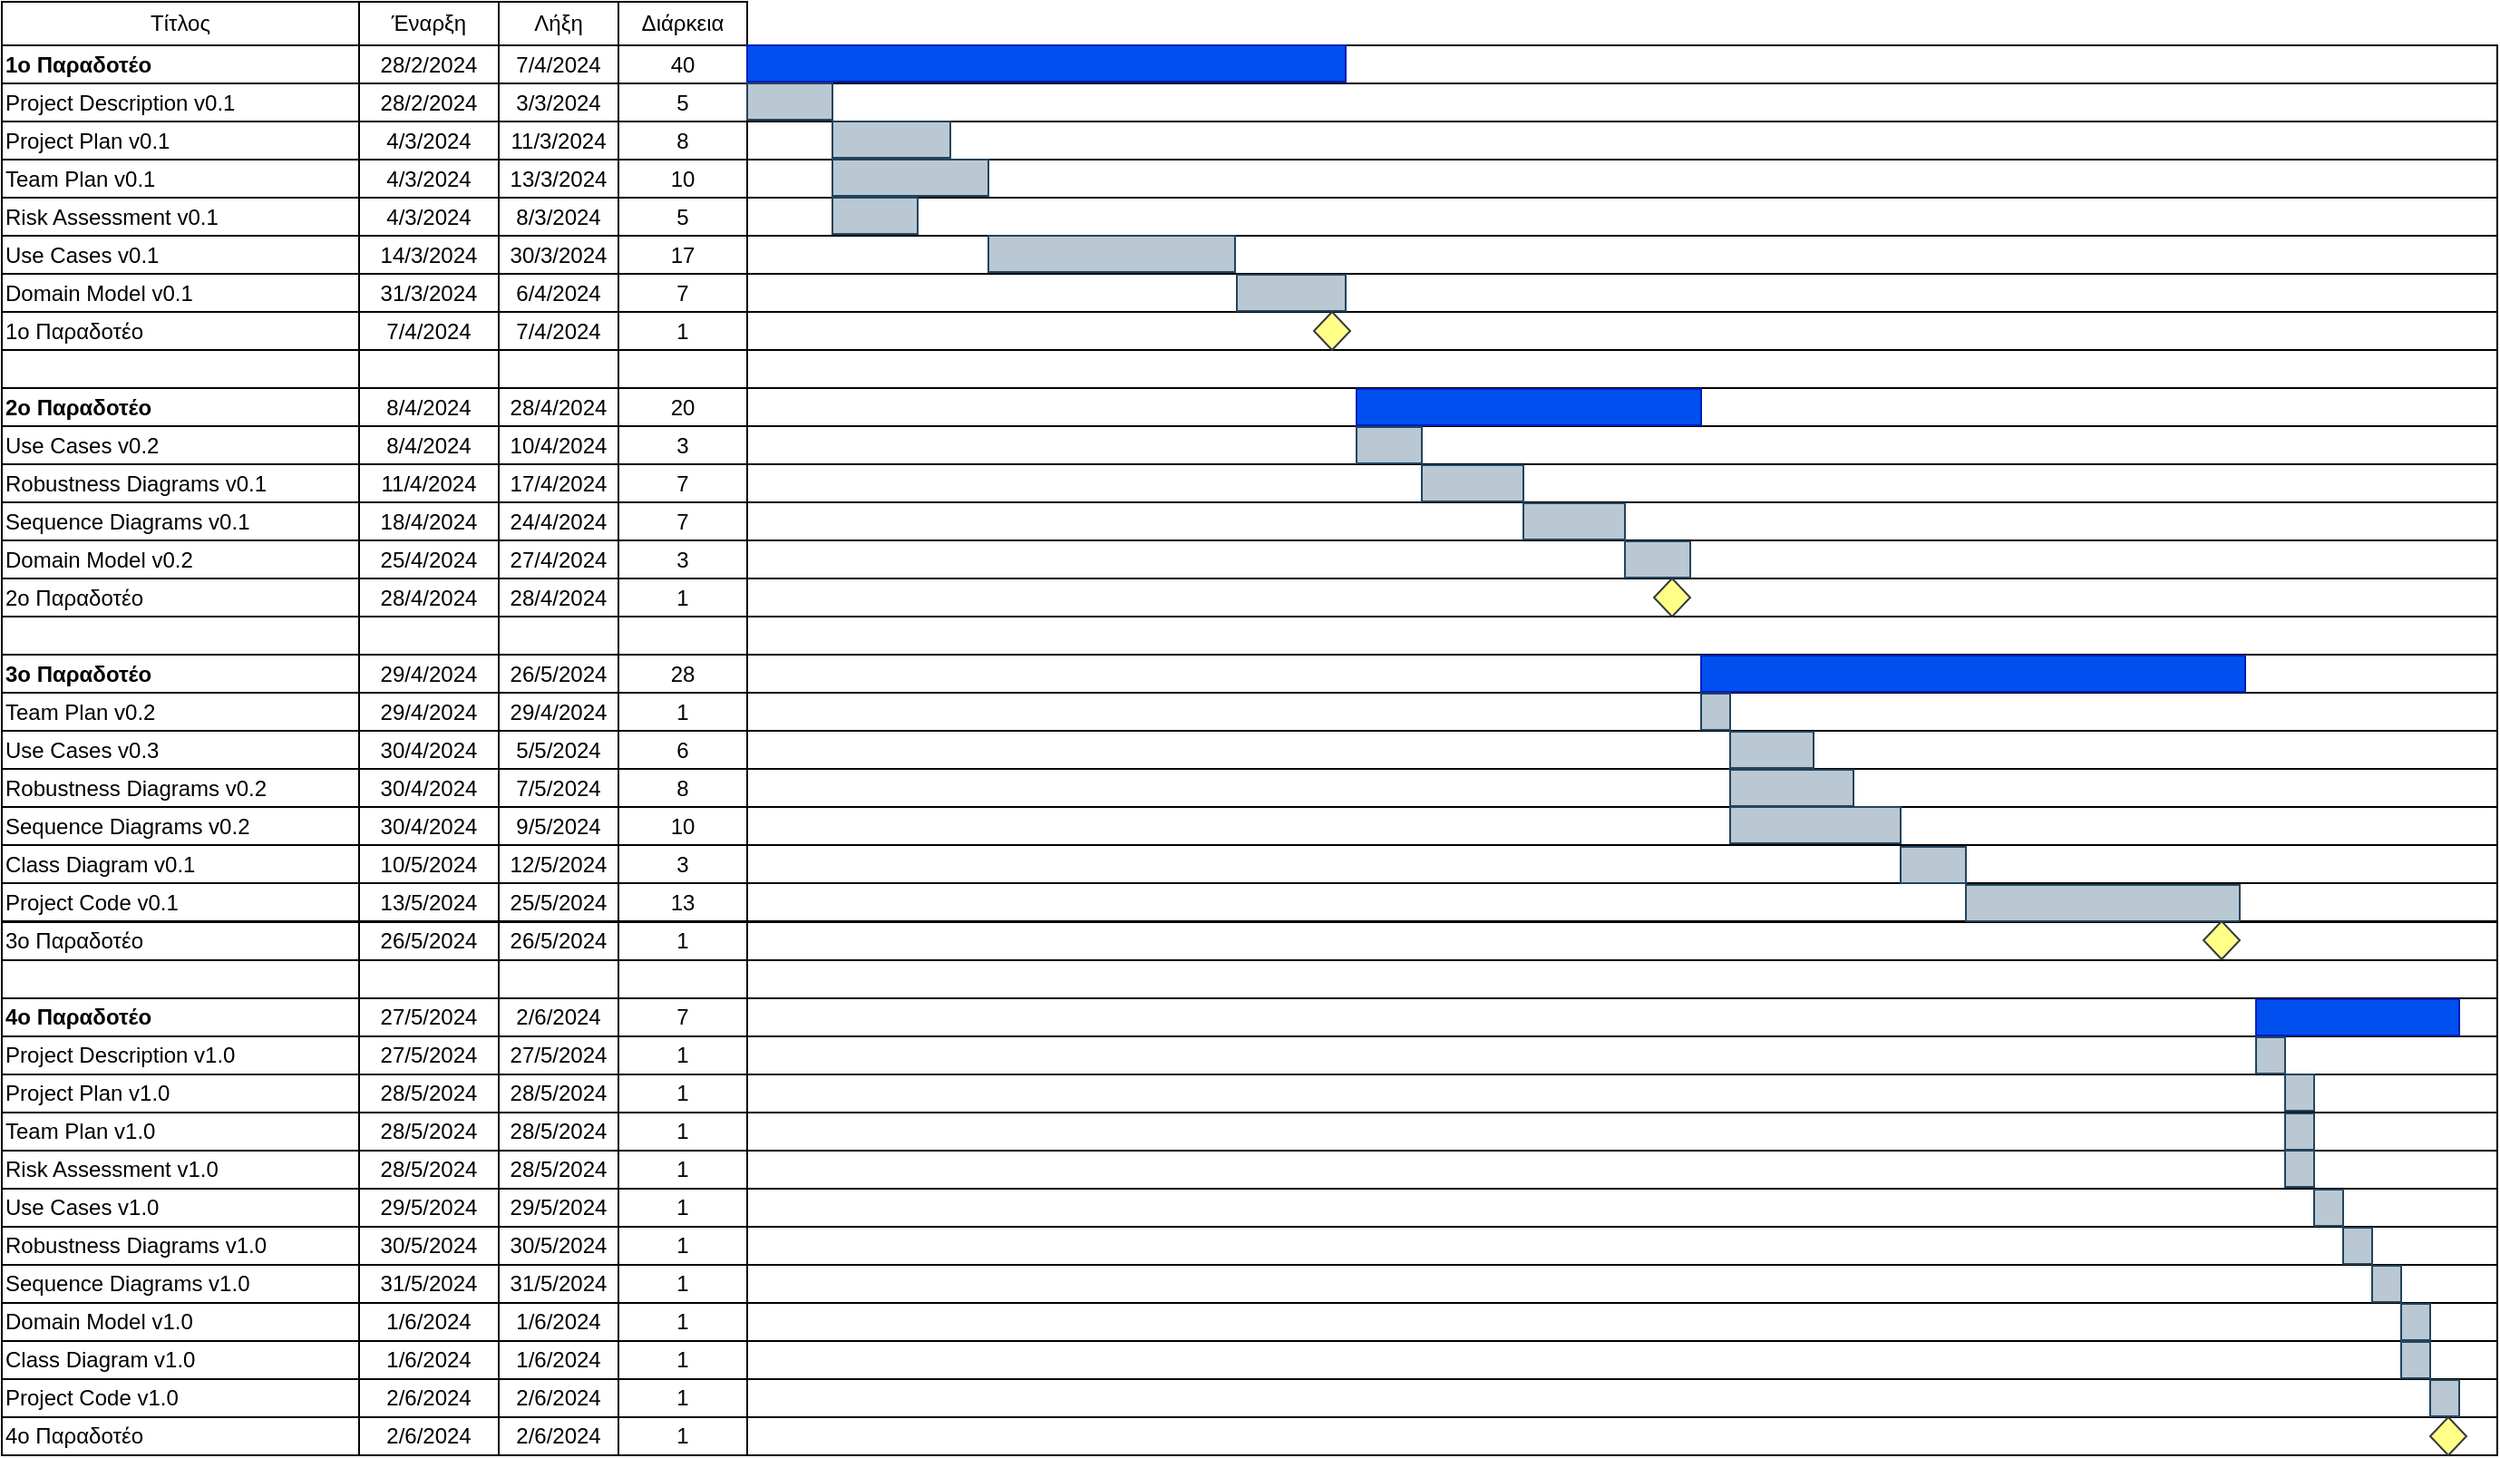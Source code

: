 <mxfile version="24.3.1" type="device">
  <diagram name="Page-1" id="uMqA1R6x-6Gs1QEI-oIA">
    <mxGraphModel dx="1900" dy="1256" grid="0" gridSize="10" guides="1" tooltips="1" connect="1" arrows="1" fold="1" page="0" pageScale="1" pageWidth="827" pageHeight="1169" math="0" shadow="0">
      <root>
        <mxCell id="0" />
        <mxCell id="1" parent="0" />
        <mxCell id="loP29c-_p804XFMIwBK0-1" value="Τίτλος" style="rounded=0;whiteSpace=wrap;html=1;" vertex="1" parent="1">
          <mxGeometry x="-299" y="-35" width="197" height="24" as="geometry" />
        </mxCell>
        <mxCell id="loP29c-_p804XFMIwBK0-2" value="Έναρξη" style="rounded=0;whiteSpace=wrap;html=1;" vertex="1" parent="1">
          <mxGeometry x="-102" y="-35" width="77" height="24" as="geometry" />
        </mxCell>
        <mxCell id="loP29c-_p804XFMIwBK0-3" value="Λήξη" style="rounded=0;whiteSpace=wrap;html=1;" vertex="1" parent="1">
          <mxGeometry x="-25" y="-35" width="66" height="24" as="geometry" />
        </mxCell>
        <mxCell id="loP29c-_p804XFMIwBK0-4" value="Διάρκεια" style="rounded=0;whiteSpace=wrap;html=1;" vertex="1" parent="1">
          <mxGeometry x="41" y="-35" width="71" height="24" as="geometry" />
        </mxCell>
        <mxCell id="loP29c-_p804XFMIwBK0-5" value="&lt;div align=&quot;left&quot;&gt;Project Description v0.1&lt;/div&gt;" style="rounded=0;whiteSpace=wrap;html=1;align=left;" vertex="1" parent="1">
          <mxGeometry x="-299" y="10" width="197" height="21" as="geometry" />
        </mxCell>
        <mxCell id="loP29c-_p804XFMIwBK0-6" value="28/2/2024" style="rounded=0;whiteSpace=wrap;html=1;" vertex="1" parent="1">
          <mxGeometry x="-102" y="10" width="77" height="21" as="geometry" />
        </mxCell>
        <mxCell id="loP29c-_p804XFMIwBK0-7" value="3/3/2024" style="rounded=0;whiteSpace=wrap;html=1;" vertex="1" parent="1">
          <mxGeometry x="-25" y="10" width="66" height="21" as="geometry" />
        </mxCell>
        <mxCell id="loP29c-_p804XFMIwBK0-8" value="5" style="rounded=0;whiteSpace=wrap;html=1;" vertex="1" parent="1">
          <mxGeometry x="41" y="10" width="71" height="21" as="geometry" />
        </mxCell>
        <mxCell id="loP29c-_p804XFMIwBK0-9" value="&lt;div align=&quot;left&quot;&gt;Project Plan v0.1&lt;/div&gt;" style="rounded=0;whiteSpace=wrap;html=1;align=left;" vertex="1" parent="1">
          <mxGeometry x="-299" y="31" width="197" height="21" as="geometry" />
        </mxCell>
        <mxCell id="loP29c-_p804XFMIwBK0-10" value="4/3/2024" style="rounded=0;whiteSpace=wrap;html=1;" vertex="1" parent="1">
          <mxGeometry x="-102" y="31" width="77" height="21" as="geometry" />
        </mxCell>
        <mxCell id="loP29c-_p804XFMIwBK0-11" value="11/3/2024" style="rounded=0;whiteSpace=wrap;html=1;" vertex="1" parent="1">
          <mxGeometry x="-25" y="31" width="66" height="21" as="geometry" />
        </mxCell>
        <mxCell id="loP29c-_p804XFMIwBK0-12" value="8" style="rounded=0;whiteSpace=wrap;html=1;" vertex="1" parent="1">
          <mxGeometry x="41" y="31" width="71" height="21" as="geometry" />
        </mxCell>
        <mxCell id="loP29c-_p804XFMIwBK0-13" value="&lt;div align=&quot;left&quot;&gt;Team Plan v0.1&lt;/div&gt;" style="rounded=0;whiteSpace=wrap;html=1;align=left;" vertex="1" parent="1">
          <mxGeometry x="-299" y="52" width="197" height="21" as="geometry" />
        </mxCell>
        <mxCell id="loP29c-_p804XFMIwBK0-14" value="4/3/2024" style="rounded=0;whiteSpace=wrap;html=1;" vertex="1" parent="1">
          <mxGeometry x="-102" y="52" width="77" height="21" as="geometry" />
        </mxCell>
        <mxCell id="loP29c-_p804XFMIwBK0-15" value="13/3/2024" style="rounded=0;whiteSpace=wrap;html=1;" vertex="1" parent="1">
          <mxGeometry x="-25" y="52" width="66" height="21" as="geometry" />
        </mxCell>
        <mxCell id="loP29c-_p804XFMIwBK0-16" value="10" style="rounded=0;whiteSpace=wrap;html=1;" vertex="1" parent="1">
          <mxGeometry x="41" y="52" width="71" height="21" as="geometry" />
        </mxCell>
        <mxCell id="loP29c-_p804XFMIwBK0-17" value="&lt;div align=&quot;left&quot;&gt;Risk Assessment v0.1&lt;/div&gt;" style="rounded=0;whiteSpace=wrap;html=1;align=left;" vertex="1" parent="1">
          <mxGeometry x="-299" y="73" width="197" height="21" as="geometry" />
        </mxCell>
        <mxCell id="loP29c-_p804XFMIwBK0-18" value="4/3/2024" style="rounded=0;whiteSpace=wrap;html=1;" vertex="1" parent="1">
          <mxGeometry x="-102" y="73" width="77" height="21" as="geometry" />
        </mxCell>
        <mxCell id="loP29c-_p804XFMIwBK0-19" value="8/3/2024" style="rounded=0;whiteSpace=wrap;html=1;" vertex="1" parent="1">
          <mxGeometry x="-25" y="73" width="66" height="21" as="geometry" />
        </mxCell>
        <mxCell id="loP29c-_p804XFMIwBK0-20" value="5" style="rounded=0;whiteSpace=wrap;html=1;" vertex="1" parent="1">
          <mxGeometry x="41" y="73" width="71" height="21" as="geometry" />
        </mxCell>
        <mxCell id="loP29c-_p804XFMIwBK0-21" value="&lt;div align=&quot;left&quot;&gt;Use Cases v0.1&lt;/div&gt;" style="rounded=0;whiteSpace=wrap;html=1;align=left;" vertex="1" parent="1">
          <mxGeometry x="-299" y="94" width="197" height="21" as="geometry" />
        </mxCell>
        <mxCell id="loP29c-_p804XFMIwBK0-22" value="14/3/2024" style="rounded=0;whiteSpace=wrap;html=1;" vertex="1" parent="1">
          <mxGeometry x="-102" y="94" width="77" height="21" as="geometry" />
        </mxCell>
        <mxCell id="loP29c-_p804XFMIwBK0-23" value="30/3/2024" style="rounded=0;whiteSpace=wrap;html=1;" vertex="1" parent="1">
          <mxGeometry x="-25" y="94" width="66" height="21" as="geometry" />
        </mxCell>
        <mxCell id="loP29c-_p804XFMIwBK0-24" value="17" style="rounded=0;whiteSpace=wrap;html=1;" vertex="1" parent="1">
          <mxGeometry x="41" y="94" width="71" height="21" as="geometry" />
        </mxCell>
        <mxCell id="loP29c-_p804XFMIwBK0-25" value="&lt;div align=&quot;left&quot;&gt;Domain Model v0.1&lt;br&gt;&lt;/div&gt;" style="rounded=0;whiteSpace=wrap;html=1;align=left;" vertex="1" parent="1">
          <mxGeometry x="-299" y="115" width="197" height="21" as="geometry" />
        </mxCell>
        <mxCell id="loP29c-_p804XFMIwBK0-26" value="31/3/2024" style="rounded=0;whiteSpace=wrap;html=1;" vertex="1" parent="1">
          <mxGeometry x="-102" y="115" width="77" height="21" as="geometry" />
        </mxCell>
        <mxCell id="loP29c-_p804XFMIwBK0-27" value="6/4/2024" style="rounded=0;whiteSpace=wrap;html=1;" vertex="1" parent="1">
          <mxGeometry x="-25" y="115" width="66" height="21" as="geometry" />
        </mxCell>
        <mxCell id="loP29c-_p804XFMIwBK0-28" value="7" style="rounded=0;whiteSpace=wrap;html=1;" vertex="1" parent="1">
          <mxGeometry x="41" y="115" width="71" height="21" as="geometry" />
        </mxCell>
        <mxCell id="loP29c-_p804XFMIwBK0-29" value="&lt;div align=&quot;left&quot;&gt;1o Παραδοτέο&lt;/div&gt;" style="rounded=0;whiteSpace=wrap;html=1;align=left;" vertex="1" parent="1">
          <mxGeometry x="-299" y="136" width="197" height="21" as="geometry" />
        </mxCell>
        <mxCell id="loP29c-_p804XFMIwBK0-30" value="7/4/2024" style="rounded=0;whiteSpace=wrap;html=1;" vertex="1" parent="1">
          <mxGeometry x="-102" y="136" width="77" height="21" as="geometry" />
        </mxCell>
        <mxCell id="loP29c-_p804XFMIwBK0-31" value="7/4/2024" style="rounded=0;whiteSpace=wrap;html=1;" vertex="1" parent="1">
          <mxGeometry x="-25" y="136" width="66" height="21" as="geometry" />
        </mxCell>
        <mxCell id="loP29c-_p804XFMIwBK0-32" value="1" style="rounded=0;whiteSpace=wrap;html=1;" vertex="1" parent="1">
          <mxGeometry x="41" y="136" width="71" height="21" as="geometry" />
        </mxCell>
        <mxCell id="loP29c-_p804XFMIwBK0-33" value="" style="rounded=0;whiteSpace=wrap;html=1;" vertex="1" parent="1">
          <mxGeometry x="-299" y="157" width="197" height="21" as="geometry" />
        </mxCell>
        <mxCell id="loP29c-_p804XFMIwBK0-34" value="" style="rounded=0;whiteSpace=wrap;html=1;" vertex="1" parent="1">
          <mxGeometry x="-102" y="157" width="77" height="21" as="geometry" />
        </mxCell>
        <mxCell id="loP29c-_p804XFMIwBK0-35" value="" style="rounded=0;whiteSpace=wrap;html=1;" vertex="1" parent="1">
          <mxGeometry x="-25" y="157" width="66" height="21" as="geometry" />
        </mxCell>
        <mxCell id="loP29c-_p804XFMIwBK0-36" value="" style="rounded=0;whiteSpace=wrap;html=1;" vertex="1" parent="1">
          <mxGeometry x="41" y="157" width="71" height="21" as="geometry" />
        </mxCell>
        <mxCell id="loP29c-_p804XFMIwBK0-37" value="&lt;div align=&quot;left&quot;&gt;&lt;b&gt;2ο Παραδοτέο&lt;/b&gt;&lt;br&gt;&lt;/div&gt;" style="rounded=0;whiteSpace=wrap;html=1;align=left;" vertex="1" parent="1">
          <mxGeometry x="-299" y="178" width="197" height="21" as="geometry" />
        </mxCell>
        <mxCell id="loP29c-_p804XFMIwBK0-38" value="8/4/2024" style="rounded=0;whiteSpace=wrap;html=1;" vertex="1" parent="1">
          <mxGeometry x="-102" y="178" width="77" height="21" as="geometry" />
        </mxCell>
        <mxCell id="loP29c-_p804XFMIwBK0-39" value="28/4/2024" style="rounded=0;whiteSpace=wrap;html=1;" vertex="1" parent="1">
          <mxGeometry x="-25" y="178" width="66" height="21" as="geometry" />
        </mxCell>
        <mxCell id="loP29c-_p804XFMIwBK0-40" value="20" style="rounded=0;whiteSpace=wrap;html=1;" vertex="1" parent="1">
          <mxGeometry x="41" y="178" width="71" height="21" as="geometry" />
        </mxCell>
        <mxCell id="loP29c-_p804XFMIwBK0-41" value="&lt;div align=&quot;left&quot;&gt;Robustness Diagrams v0.1&lt;/div&gt;" style="rounded=0;whiteSpace=wrap;html=1;align=left;" vertex="1" parent="1">
          <mxGeometry x="-299" y="220" width="197" height="21" as="geometry" />
        </mxCell>
        <mxCell id="loP29c-_p804XFMIwBK0-42" value="11/4/2024" style="rounded=0;whiteSpace=wrap;html=1;" vertex="1" parent="1">
          <mxGeometry x="-102" y="220" width="77" height="21" as="geometry" />
        </mxCell>
        <mxCell id="loP29c-_p804XFMIwBK0-43" value="17/4/2024" style="rounded=0;whiteSpace=wrap;html=1;" vertex="1" parent="1">
          <mxGeometry x="-25" y="220" width="66" height="21" as="geometry" />
        </mxCell>
        <mxCell id="loP29c-_p804XFMIwBK0-44" value="7" style="rounded=0;whiteSpace=wrap;html=1;" vertex="1" parent="1">
          <mxGeometry x="41" y="220" width="71" height="21" as="geometry" />
        </mxCell>
        <mxCell id="loP29c-_p804XFMIwBK0-45" value="&lt;div align=&quot;left&quot;&gt;Sequence Diagrams v0.1&lt;/div&gt;" style="rounded=0;whiteSpace=wrap;html=1;align=left;" vertex="1" parent="1">
          <mxGeometry x="-299" y="241" width="197" height="21" as="geometry" />
        </mxCell>
        <mxCell id="loP29c-_p804XFMIwBK0-46" value="18/4/2024" style="rounded=0;whiteSpace=wrap;html=1;" vertex="1" parent="1">
          <mxGeometry x="-102" y="241" width="77" height="21" as="geometry" />
        </mxCell>
        <mxCell id="loP29c-_p804XFMIwBK0-47" value="24/4/2024" style="rounded=0;whiteSpace=wrap;html=1;" vertex="1" parent="1">
          <mxGeometry x="-25" y="241" width="66" height="21" as="geometry" />
        </mxCell>
        <mxCell id="loP29c-_p804XFMIwBK0-48" value="7" style="rounded=0;whiteSpace=wrap;html=1;" vertex="1" parent="1">
          <mxGeometry x="41" y="241" width="71" height="21" as="geometry" />
        </mxCell>
        <mxCell id="loP29c-_p804XFMIwBK0-49" value="&lt;div align=&quot;left&quot;&gt;Use Cases v0.2&lt;/div&gt;" style="rounded=0;whiteSpace=wrap;html=1;align=left;" vertex="1" parent="1">
          <mxGeometry x="-299" y="199" width="197" height="21" as="geometry" />
        </mxCell>
        <mxCell id="loP29c-_p804XFMIwBK0-50" value="8/4/2024" style="rounded=0;whiteSpace=wrap;html=1;" vertex="1" parent="1">
          <mxGeometry x="-102" y="199" width="77" height="21" as="geometry" />
        </mxCell>
        <mxCell id="loP29c-_p804XFMIwBK0-51" value="10/4/2024" style="rounded=0;whiteSpace=wrap;html=1;" vertex="1" parent="1">
          <mxGeometry x="-25" y="199" width="66" height="21" as="geometry" />
        </mxCell>
        <mxCell id="loP29c-_p804XFMIwBK0-52" value="3" style="rounded=0;whiteSpace=wrap;html=1;" vertex="1" parent="1">
          <mxGeometry x="41" y="199" width="71" height="21" as="geometry" />
        </mxCell>
        <mxCell id="loP29c-_p804XFMIwBK0-53" value="&lt;div align=&quot;left&quot;&gt;Domain Model v0.2&lt;/div&gt;" style="rounded=0;whiteSpace=wrap;html=1;align=left;" vertex="1" parent="1">
          <mxGeometry x="-299" y="262" width="197" height="21" as="geometry" />
        </mxCell>
        <mxCell id="loP29c-_p804XFMIwBK0-54" value="25/4/2024" style="rounded=0;whiteSpace=wrap;html=1;" vertex="1" parent="1">
          <mxGeometry x="-102" y="262" width="77" height="21" as="geometry" />
        </mxCell>
        <mxCell id="loP29c-_p804XFMIwBK0-55" value="27/4/2024" style="rounded=0;whiteSpace=wrap;html=1;" vertex="1" parent="1">
          <mxGeometry x="-25" y="262" width="66" height="21" as="geometry" />
        </mxCell>
        <mxCell id="loP29c-_p804XFMIwBK0-56" value="3" style="rounded=0;whiteSpace=wrap;html=1;" vertex="1" parent="1">
          <mxGeometry x="41" y="262" width="71" height="21" as="geometry" />
        </mxCell>
        <mxCell id="loP29c-_p804XFMIwBK0-57" value="&lt;div align=&quot;left&quot;&gt;2o Παραδοτέο&lt;/div&gt;" style="rounded=0;whiteSpace=wrap;html=1;align=left;" vertex="1" parent="1">
          <mxGeometry x="-299" y="283" width="197" height="21" as="geometry" />
        </mxCell>
        <mxCell id="loP29c-_p804XFMIwBK0-58" value="28/4/2024" style="rounded=0;whiteSpace=wrap;html=1;" vertex="1" parent="1">
          <mxGeometry x="-102" y="283" width="77" height="21" as="geometry" />
        </mxCell>
        <mxCell id="loP29c-_p804XFMIwBK0-59" value="28/4/2024" style="rounded=0;whiteSpace=wrap;html=1;" vertex="1" parent="1">
          <mxGeometry x="-25" y="283" width="66" height="21" as="geometry" />
        </mxCell>
        <mxCell id="loP29c-_p804XFMIwBK0-60" value="1" style="rounded=0;whiteSpace=wrap;html=1;" vertex="1" parent="1">
          <mxGeometry x="41" y="283" width="71" height="21" as="geometry" />
        </mxCell>
        <mxCell id="loP29c-_p804XFMIwBK0-61" value="" style="rounded=0;whiteSpace=wrap;html=1;" vertex="1" parent="1">
          <mxGeometry x="112" y="10" width="965" height="21" as="geometry" />
        </mxCell>
        <mxCell id="loP29c-_p804XFMIwBK0-62" value="" style="rounded=0;whiteSpace=wrap;html=1;" vertex="1" parent="1">
          <mxGeometry x="112" y="31" width="965" height="21" as="geometry" />
        </mxCell>
        <mxCell id="loP29c-_p804XFMIwBK0-63" value="" style="rounded=0;whiteSpace=wrap;html=1;" vertex="1" parent="1">
          <mxGeometry x="112" y="52" width="965" height="21" as="geometry" />
        </mxCell>
        <mxCell id="loP29c-_p804XFMIwBK0-64" value="" style="rounded=0;whiteSpace=wrap;html=1;" vertex="1" parent="1">
          <mxGeometry x="112" y="73" width="965" height="21" as="geometry" />
        </mxCell>
        <mxCell id="loP29c-_p804XFMIwBK0-65" value="" style="rounded=0;whiteSpace=wrap;html=1;" vertex="1" parent="1">
          <mxGeometry x="112" y="94" width="965" height="21" as="geometry" />
        </mxCell>
        <mxCell id="loP29c-_p804XFMIwBK0-66" value="" style="rounded=0;whiteSpace=wrap;html=1;" vertex="1" parent="1">
          <mxGeometry x="112" y="115" width="965" height="21" as="geometry" />
        </mxCell>
        <mxCell id="loP29c-_p804XFMIwBK0-67" value="" style="rounded=0;whiteSpace=wrap;html=1;" vertex="1" parent="1">
          <mxGeometry x="112" y="136" width="965" height="21" as="geometry" />
        </mxCell>
        <mxCell id="loP29c-_p804XFMIwBK0-68" value="" style="rounded=0;whiteSpace=wrap;html=1;" vertex="1" parent="1">
          <mxGeometry x="112" y="157" width="965" height="21" as="geometry" />
        </mxCell>
        <mxCell id="loP29c-_p804XFMIwBK0-69" value="" style="rounded=0;whiteSpace=wrap;html=1;" vertex="1" parent="1">
          <mxGeometry x="112" y="178" width="965" height="21" as="geometry" />
        </mxCell>
        <mxCell id="loP29c-_p804XFMIwBK0-70" value="" style="rounded=0;whiteSpace=wrap;html=1;" vertex="1" parent="1">
          <mxGeometry x="112" y="220" width="965" height="21" as="geometry" />
        </mxCell>
        <mxCell id="loP29c-_p804XFMIwBK0-71" value="" style="rounded=0;whiteSpace=wrap;html=1;" vertex="1" parent="1">
          <mxGeometry x="112" y="241" width="965" height="21" as="geometry" />
        </mxCell>
        <mxCell id="loP29c-_p804XFMIwBK0-72" value="" style="rounded=0;whiteSpace=wrap;html=1;" vertex="1" parent="1">
          <mxGeometry x="112" y="199" width="965" height="21" as="geometry" />
        </mxCell>
        <mxCell id="loP29c-_p804XFMIwBK0-73" value="" style="rounded=0;whiteSpace=wrap;html=1;" vertex="1" parent="1">
          <mxGeometry x="112" y="262" width="965" height="21" as="geometry" />
        </mxCell>
        <mxCell id="loP29c-_p804XFMIwBK0-74" value="" style="rounded=0;whiteSpace=wrap;html=1;" vertex="1" parent="1">
          <mxGeometry x="112" y="283" width="965" height="21" as="geometry" />
        </mxCell>
        <mxCell id="loP29c-_p804XFMIwBK0-75" value="" style="rounded=0;whiteSpace=wrap;html=1;" vertex="1" parent="1">
          <mxGeometry x="-299" y="304" width="197" height="21" as="geometry" />
        </mxCell>
        <mxCell id="loP29c-_p804XFMIwBK0-76" value="" style="rounded=0;whiteSpace=wrap;html=1;" vertex="1" parent="1">
          <mxGeometry x="-102" y="304" width="77" height="21" as="geometry" />
        </mxCell>
        <mxCell id="loP29c-_p804XFMIwBK0-77" value="" style="rounded=0;whiteSpace=wrap;html=1;" vertex="1" parent="1">
          <mxGeometry x="-25" y="304" width="66" height="21" as="geometry" />
        </mxCell>
        <mxCell id="loP29c-_p804XFMIwBK0-78" value="" style="rounded=0;whiteSpace=wrap;html=1;" vertex="1" parent="1">
          <mxGeometry x="41" y="304" width="71" height="21" as="geometry" />
        </mxCell>
        <mxCell id="loP29c-_p804XFMIwBK0-79" value="" style="rounded=0;whiteSpace=wrap;html=1;" vertex="1" parent="1">
          <mxGeometry x="112" y="304" width="965" height="21" as="geometry" />
        </mxCell>
        <mxCell id="loP29c-_p804XFMIwBK0-80" value="&lt;div align=&quot;left&quot;&gt;&lt;b&gt;3ο Παραδοτέο&lt;/b&gt;&lt;/div&gt;" style="rounded=0;whiteSpace=wrap;html=1;align=left;" vertex="1" parent="1">
          <mxGeometry x="-299" y="325" width="197" height="21" as="geometry" />
        </mxCell>
        <mxCell id="loP29c-_p804XFMIwBK0-81" value="29/4/2024" style="rounded=0;whiteSpace=wrap;html=1;" vertex="1" parent="1">
          <mxGeometry x="-102" y="325" width="77" height="21" as="geometry" />
        </mxCell>
        <mxCell id="loP29c-_p804XFMIwBK0-82" value="26/5/2024" style="rounded=0;whiteSpace=wrap;html=1;" vertex="1" parent="1">
          <mxGeometry x="-25" y="325" width="66" height="21" as="geometry" />
        </mxCell>
        <mxCell id="loP29c-_p804XFMIwBK0-83" value="28" style="rounded=0;whiteSpace=wrap;html=1;" vertex="1" parent="1">
          <mxGeometry x="41" y="325" width="71" height="21" as="geometry" />
        </mxCell>
        <mxCell id="loP29c-_p804XFMIwBK0-84" value="" style="rounded=0;whiteSpace=wrap;html=1;" vertex="1" parent="1">
          <mxGeometry x="112" y="325" width="965" height="21" as="geometry" />
        </mxCell>
        <mxCell id="loP29c-_p804XFMIwBK0-85" value="&lt;div align=&quot;left&quot;&gt;Class Diagram v0.1&lt;/div&gt;" style="rounded=0;whiteSpace=wrap;html=1;align=left;" vertex="1" parent="1">
          <mxGeometry x="-299" y="430" width="197" height="21" as="geometry" />
        </mxCell>
        <mxCell id="loP29c-_p804XFMIwBK0-86" value="10/5/2024" style="rounded=0;whiteSpace=wrap;html=1;" vertex="1" parent="1">
          <mxGeometry x="-102" y="430" width="77" height="21" as="geometry" />
        </mxCell>
        <mxCell id="loP29c-_p804XFMIwBK0-87" value="12/5/2024" style="rounded=0;whiteSpace=wrap;html=1;" vertex="1" parent="1">
          <mxGeometry x="-25" y="430" width="66" height="21" as="geometry" />
        </mxCell>
        <mxCell id="loP29c-_p804XFMIwBK0-88" value="3" style="rounded=0;whiteSpace=wrap;html=1;" vertex="1" parent="1">
          <mxGeometry x="41" y="430" width="71" height="21" as="geometry" />
        </mxCell>
        <mxCell id="loP29c-_p804XFMIwBK0-89" value="" style="rounded=0;whiteSpace=wrap;html=1;" vertex="1" parent="1">
          <mxGeometry x="112" y="430" width="965" height="21" as="geometry" />
        </mxCell>
        <mxCell id="loP29c-_p804XFMIwBK0-90" value="&lt;div align=&quot;left&quot;&gt;Project Code v0.1&lt;/div&gt;" style="rounded=0;whiteSpace=wrap;html=1;align=left;" vertex="1" parent="1">
          <mxGeometry x="-299" y="451" width="197" height="21" as="geometry" />
        </mxCell>
        <mxCell id="loP29c-_p804XFMIwBK0-91" value="13/5/2024" style="rounded=0;whiteSpace=wrap;html=1;" vertex="1" parent="1">
          <mxGeometry x="-102" y="451" width="77" height="21" as="geometry" />
        </mxCell>
        <mxCell id="loP29c-_p804XFMIwBK0-92" value="25/5/2024" style="rounded=0;whiteSpace=wrap;html=1;" vertex="1" parent="1">
          <mxGeometry x="-25" y="451" width="66" height="21" as="geometry" />
        </mxCell>
        <mxCell id="loP29c-_p804XFMIwBK0-93" value="13" style="rounded=0;whiteSpace=wrap;html=1;" vertex="1" parent="1">
          <mxGeometry x="41" y="451" width="71" height="21" as="geometry" />
        </mxCell>
        <mxCell id="loP29c-_p804XFMIwBK0-94" value="" style="rounded=0;whiteSpace=wrap;html=1;" vertex="1" parent="1">
          <mxGeometry x="112" y="451" width="965" height="21" as="geometry" />
        </mxCell>
        <mxCell id="loP29c-_p804XFMIwBK0-95" value="Team Plan v0.2" style="rounded=0;whiteSpace=wrap;html=1;align=left;" vertex="1" parent="1">
          <mxGeometry x="-299" y="346" width="197" height="21" as="geometry" />
        </mxCell>
        <mxCell id="loP29c-_p804XFMIwBK0-96" value="29/4/2024" style="rounded=0;whiteSpace=wrap;html=1;" vertex="1" parent="1">
          <mxGeometry x="-102" y="346" width="77" height="21" as="geometry" />
        </mxCell>
        <mxCell id="loP29c-_p804XFMIwBK0-97" value="29/4/2024" style="rounded=0;whiteSpace=wrap;html=1;" vertex="1" parent="1">
          <mxGeometry x="-25" y="346" width="66" height="21" as="geometry" />
        </mxCell>
        <mxCell id="loP29c-_p804XFMIwBK0-98" value="1" style="rounded=0;whiteSpace=wrap;html=1;" vertex="1" parent="1">
          <mxGeometry x="41" y="346" width="71" height="21" as="geometry" />
        </mxCell>
        <mxCell id="loP29c-_p804XFMIwBK0-99" value="" style="rounded=0;whiteSpace=wrap;html=1;" vertex="1" parent="1">
          <mxGeometry x="112" y="346" width="965" height="21" as="geometry" />
        </mxCell>
        <mxCell id="loP29c-_p804XFMIwBK0-100" value="&lt;div align=&quot;left&quot;&gt;&lt;b&gt;1o Παραδοτέο&lt;/b&gt;&lt;/div&gt;" style="rounded=0;whiteSpace=wrap;html=1;align=left;" vertex="1" parent="1">
          <mxGeometry x="-299" y="-11" width="197" height="21" as="geometry" />
        </mxCell>
        <mxCell id="loP29c-_p804XFMIwBK0-101" value="28/2/2024" style="rounded=0;whiteSpace=wrap;html=1;" vertex="1" parent="1">
          <mxGeometry x="-102" y="-11" width="77" height="21" as="geometry" />
        </mxCell>
        <mxCell id="loP29c-_p804XFMIwBK0-102" value="7/4/2024" style="rounded=0;whiteSpace=wrap;html=1;" vertex="1" parent="1">
          <mxGeometry x="-25" y="-11" width="66" height="21" as="geometry" />
        </mxCell>
        <mxCell id="loP29c-_p804XFMIwBK0-103" value="40" style="rounded=0;whiteSpace=wrap;html=1;" vertex="1" parent="1">
          <mxGeometry x="41" y="-11" width="71" height="21" as="geometry" />
        </mxCell>
        <mxCell id="loP29c-_p804XFMIwBK0-104" value="" style="rounded=0;whiteSpace=wrap;html=1;" vertex="1" parent="1">
          <mxGeometry x="112" y="-11" width="965" height="21" as="geometry" />
        </mxCell>
        <mxCell id="loP29c-_p804XFMIwBK0-105" value="&lt;div align=&quot;left&quot;&gt;3o Παραδοτέο&lt;/div&gt;" style="rounded=0;whiteSpace=wrap;html=1;align=left;" vertex="1" parent="1">
          <mxGeometry x="-299" y="472.5" width="197" height="21" as="geometry" />
        </mxCell>
        <mxCell id="loP29c-_p804XFMIwBK0-106" value="26/5/2024" style="rounded=0;whiteSpace=wrap;html=1;" vertex="1" parent="1">
          <mxGeometry x="-102" y="472.5" width="77" height="21" as="geometry" />
        </mxCell>
        <mxCell id="loP29c-_p804XFMIwBK0-107" value="26/5/2024" style="rounded=0;whiteSpace=wrap;html=1;" vertex="1" parent="1">
          <mxGeometry x="-25" y="472.5" width="66" height="21" as="geometry" />
        </mxCell>
        <mxCell id="loP29c-_p804XFMIwBK0-108" value="1" style="rounded=0;whiteSpace=wrap;html=1;" vertex="1" parent="1">
          <mxGeometry x="41" y="472.5" width="71" height="21" as="geometry" />
        </mxCell>
        <mxCell id="loP29c-_p804XFMIwBK0-109" value="" style="rounded=0;whiteSpace=wrap;html=1;" vertex="1" parent="1">
          <mxGeometry x="112" y="472.5" width="965" height="21" as="geometry" />
        </mxCell>
        <mxCell id="loP29c-_p804XFMIwBK0-110" value="" style="rounded=0;whiteSpace=wrap;html=1;" vertex="1" parent="1">
          <mxGeometry x="-299" y="493.5" width="197" height="21" as="geometry" />
        </mxCell>
        <mxCell id="loP29c-_p804XFMIwBK0-111" value="" style="rounded=0;whiteSpace=wrap;html=1;" vertex="1" parent="1">
          <mxGeometry x="-102" y="493.5" width="77" height="21" as="geometry" />
        </mxCell>
        <mxCell id="loP29c-_p804XFMIwBK0-112" value="" style="rounded=0;whiteSpace=wrap;html=1;" vertex="1" parent="1">
          <mxGeometry x="-25" y="493.5" width="66" height="21" as="geometry" />
        </mxCell>
        <mxCell id="loP29c-_p804XFMIwBK0-113" value="" style="rounded=0;whiteSpace=wrap;html=1;" vertex="1" parent="1">
          <mxGeometry x="41" y="493.5" width="71" height="21" as="geometry" />
        </mxCell>
        <mxCell id="loP29c-_p804XFMIwBK0-114" value="" style="rounded=0;whiteSpace=wrap;html=1;" vertex="1" parent="1">
          <mxGeometry x="112" y="493.5" width="965" height="21" as="geometry" />
        </mxCell>
        <mxCell id="loP29c-_p804XFMIwBK0-115" value="&lt;div align=&quot;left&quot;&gt;&lt;b&gt;4ο Παραδοτέο&lt;/b&gt;&lt;br&gt;&lt;/div&gt;" style="rounded=0;whiteSpace=wrap;html=1;align=left;" vertex="1" parent="1">
          <mxGeometry x="-299" y="514.5" width="197" height="21" as="geometry" />
        </mxCell>
        <mxCell id="loP29c-_p804XFMIwBK0-116" value="27/5/2024" style="rounded=0;whiteSpace=wrap;html=1;" vertex="1" parent="1">
          <mxGeometry x="-102" y="514.5" width="77" height="21" as="geometry" />
        </mxCell>
        <mxCell id="loP29c-_p804XFMIwBK0-117" value="2/6/2024" style="rounded=0;whiteSpace=wrap;html=1;" vertex="1" parent="1">
          <mxGeometry x="-25" y="514.5" width="66" height="21" as="geometry" />
        </mxCell>
        <mxCell id="loP29c-_p804XFMIwBK0-118" value="7" style="rounded=0;whiteSpace=wrap;html=1;" vertex="1" parent="1">
          <mxGeometry x="41" y="514.5" width="71" height="21" as="geometry" />
        </mxCell>
        <mxCell id="loP29c-_p804XFMIwBK0-119" value="" style="rounded=0;whiteSpace=wrap;html=1;" vertex="1" parent="1">
          <mxGeometry x="112" y="514.5" width="965" height="21" as="geometry" />
        </mxCell>
        <mxCell id="loP29c-_p804XFMIwBK0-120" value="&lt;div align=&quot;left&quot;&gt;Project Description v1.0&lt;/div&gt;" style="rounded=0;whiteSpace=wrap;html=1;align=left;" vertex="1" parent="1">
          <mxGeometry x="-299" y="535.5" width="197" height="21" as="geometry" />
        </mxCell>
        <mxCell id="loP29c-_p804XFMIwBK0-121" value="27/5/2024" style="rounded=0;whiteSpace=wrap;html=1;" vertex="1" parent="1">
          <mxGeometry x="-102" y="535.5" width="77" height="21" as="geometry" />
        </mxCell>
        <mxCell id="loP29c-_p804XFMIwBK0-122" value="27/5/2024" style="rounded=0;whiteSpace=wrap;html=1;" vertex="1" parent="1">
          <mxGeometry x="-25" y="535.5" width="66" height="21" as="geometry" />
        </mxCell>
        <mxCell id="loP29c-_p804XFMIwBK0-123" value="1" style="rounded=0;whiteSpace=wrap;html=1;" vertex="1" parent="1">
          <mxGeometry x="41" y="535.5" width="71" height="21" as="geometry" />
        </mxCell>
        <mxCell id="loP29c-_p804XFMIwBK0-124" value="" style="rounded=0;whiteSpace=wrap;html=1;" vertex="1" parent="1">
          <mxGeometry x="112" y="535.5" width="965" height="21" as="geometry" />
        </mxCell>
        <mxCell id="loP29c-_p804XFMIwBK0-125" value="&lt;div align=&quot;left&quot;&gt;Project Plan v1.0&lt;/div&gt;" style="rounded=0;whiteSpace=wrap;html=1;align=left;" vertex="1" parent="1">
          <mxGeometry x="-299" y="556.5" width="197" height="21" as="geometry" />
        </mxCell>
        <mxCell id="loP29c-_p804XFMIwBK0-126" value="28/5/2024" style="rounded=0;whiteSpace=wrap;html=1;" vertex="1" parent="1">
          <mxGeometry x="-102" y="556.5" width="77" height="21" as="geometry" />
        </mxCell>
        <mxCell id="loP29c-_p804XFMIwBK0-127" value="28/5/2024" style="rounded=0;whiteSpace=wrap;html=1;" vertex="1" parent="1">
          <mxGeometry x="-25" y="556.5" width="66" height="21" as="geometry" />
        </mxCell>
        <mxCell id="loP29c-_p804XFMIwBK0-128" value="1" style="rounded=0;whiteSpace=wrap;html=1;" vertex="1" parent="1">
          <mxGeometry x="41" y="556.5" width="71" height="21" as="geometry" />
        </mxCell>
        <mxCell id="loP29c-_p804XFMIwBK0-129" value="" style="rounded=0;whiteSpace=wrap;html=1;" vertex="1" parent="1">
          <mxGeometry x="112" y="556.5" width="965" height="21" as="geometry" />
        </mxCell>
        <mxCell id="loP29c-_p804XFMIwBK0-130" value="&lt;div align=&quot;left&quot;&gt;Team Plan v1.0&lt;/div&gt;" style="rounded=0;whiteSpace=wrap;html=1;align=left;" vertex="1" parent="1">
          <mxGeometry x="-299" y="577.5" width="197" height="21" as="geometry" />
        </mxCell>
        <mxCell id="loP29c-_p804XFMIwBK0-131" value="28/5/2024" style="rounded=0;whiteSpace=wrap;html=1;" vertex="1" parent="1">
          <mxGeometry x="-102" y="577.5" width="77" height="21" as="geometry" />
        </mxCell>
        <mxCell id="loP29c-_p804XFMIwBK0-132" value="28/5/2024" style="rounded=0;whiteSpace=wrap;html=1;" vertex="1" parent="1">
          <mxGeometry x="-25" y="577.5" width="66" height="21" as="geometry" />
        </mxCell>
        <mxCell id="loP29c-_p804XFMIwBK0-133" value="1" style="rounded=0;whiteSpace=wrap;html=1;" vertex="1" parent="1">
          <mxGeometry x="41" y="577.5" width="71" height="21" as="geometry" />
        </mxCell>
        <mxCell id="loP29c-_p804XFMIwBK0-134" value="" style="rounded=0;whiteSpace=wrap;html=1;" vertex="1" parent="1">
          <mxGeometry x="112" y="577.5" width="965" height="21" as="geometry" />
        </mxCell>
        <mxCell id="loP29c-_p804XFMIwBK0-135" value="&lt;div align=&quot;left&quot;&gt;Risk Assessment v1.0&lt;/div&gt;" style="rounded=0;whiteSpace=wrap;html=1;align=left;" vertex="1" parent="1">
          <mxGeometry x="-299" y="598.5" width="197" height="21" as="geometry" />
        </mxCell>
        <mxCell id="loP29c-_p804XFMIwBK0-136" value="28/5/2024" style="rounded=0;whiteSpace=wrap;html=1;" vertex="1" parent="1">
          <mxGeometry x="-102" y="598.5" width="77" height="21" as="geometry" />
        </mxCell>
        <mxCell id="loP29c-_p804XFMIwBK0-137" value="28/5/2024" style="rounded=0;whiteSpace=wrap;html=1;" vertex="1" parent="1">
          <mxGeometry x="-25" y="598.5" width="66" height="21" as="geometry" />
        </mxCell>
        <mxCell id="loP29c-_p804XFMIwBK0-138" value="1" style="rounded=0;whiteSpace=wrap;html=1;" vertex="1" parent="1">
          <mxGeometry x="41" y="598.5" width="71" height="21" as="geometry" />
        </mxCell>
        <mxCell id="loP29c-_p804XFMIwBK0-139" value="" style="rounded=0;whiteSpace=wrap;html=1;" vertex="1" parent="1">
          <mxGeometry x="112" y="598.5" width="965" height="21" as="geometry" />
        </mxCell>
        <mxCell id="loP29c-_p804XFMIwBK0-140" value="&lt;div align=&quot;left&quot;&gt;Use Cases v1.0&lt;/div&gt;" style="rounded=0;whiteSpace=wrap;html=1;align=left;" vertex="1" parent="1">
          <mxGeometry x="-299" y="619.5" width="197" height="21" as="geometry" />
        </mxCell>
        <mxCell id="loP29c-_p804XFMIwBK0-141" value="29/5/2024" style="rounded=0;whiteSpace=wrap;html=1;" vertex="1" parent="1">
          <mxGeometry x="-102" y="619.5" width="77" height="21" as="geometry" />
        </mxCell>
        <mxCell id="loP29c-_p804XFMIwBK0-142" value="29/5/2024" style="rounded=0;whiteSpace=wrap;html=1;" vertex="1" parent="1">
          <mxGeometry x="-25" y="619.5" width="66" height="21" as="geometry" />
        </mxCell>
        <mxCell id="loP29c-_p804XFMIwBK0-143" value="1" style="rounded=0;whiteSpace=wrap;html=1;" vertex="1" parent="1">
          <mxGeometry x="41" y="619.5" width="71" height="21" as="geometry" />
        </mxCell>
        <mxCell id="loP29c-_p804XFMIwBK0-144" value="" style="rounded=0;whiteSpace=wrap;html=1;" vertex="1" parent="1">
          <mxGeometry x="112" y="619.5" width="965" height="21" as="geometry" />
        </mxCell>
        <mxCell id="loP29c-_p804XFMIwBK0-145" value="&lt;div align=&quot;left&quot;&gt;Robustness Diagrams v1.0&lt;/div&gt;" style="rounded=0;whiteSpace=wrap;html=1;align=left;" vertex="1" parent="1">
          <mxGeometry x="-299" y="640.5" width="197" height="21" as="geometry" />
        </mxCell>
        <mxCell id="loP29c-_p804XFMIwBK0-146" value="30/5/2024" style="rounded=0;whiteSpace=wrap;html=1;" vertex="1" parent="1">
          <mxGeometry x="-102" y="640.5" width="77" height="21" as="geometry" />
        </mxCell>
        <mxCell id="loP29c-_p804XFMIwBK0-147" value="30/5/2024" style="rounded=0;whiteSpace=wrap;html=1;" vertex="1" parent="1">
          <mxGeometry x="-25" y="640.5" width="66" height="21" as="geometry" />
        </mxCell>
        <mxCell id="loP29c-_p804XFMIwBK0-148" value="1" style="rounded=0;whiteSpace=wrap;html=1;" vertex="1" parent="1">
          <mxGeometry x="41" y="640.5" width="71" height="21" as="geometry" />
        </mxCell>
        <mxCell id="loP29c-_p804XFMIwBK0-149" value="" style="rounded=0;whiteSpace=wrap;html=1;" vertex="1" parent="1">
          <mxGeometry x="112" y="640.5" width="965" height="21" as="geometry" />
        </mxCell>
        <mxCell id="loP29c-_p804XFMIwBK0-150" value="&lt;div align=&quot;left&quot;&gt;Sequence Diagrams v1.0&lt;/div&gt;" style="rounded=0;whiteSpace=wrap;html=1;align=left;" vertex="1" parent="1">
          <mxGeometry x="-299" y="661.5" width="197" height="21" as="geometry" />
        </mxCell>
        <mxCell id="loP29c-_p804XFMIwBK0-151" value="31/5/2024" style="rounded=0;whiteSpace=wrap;html=1;" vertex="1" parent="1">
          <mxGeometry x="-102" y="661.5" width="77" height="21" as="geometry" />
        </mxCell>
        <mxCell id="loP29c-_p804XFMIwBK0-152" value="31/5/2024" style="rounded=0;whiteSpace=wrap;html=1;" vertex="1" parent="1">
          <mxGeometry x="-25" y="661.5" width="66" height="21" as="geometry" />
        </mxCell>
        <mxCell id="loP29c-_p804XFMIwBK0-153" value="1" style="rounded=0;whiteSpace=wrap;html=1;" vertex="1" parent="1">
          <mxGeometry x="41" y="661.5" width="71" height="21" as="geometry" />
        </mxCell>
        <mxCell id="loP29c-_p804XFMIwBK0-154" value="" style="rounded=0;whiteSpace=wrap;html=1;" vertex="1" parent="1">
          <mxGeometry x="112" y="661.5" width="965" height="21" as="geometry" />
        </mxCell>
        <mxCell id="loP29c-_p804XFMIwBK0-155" value="&lt;div align=&quot;left&quot;&gt;Domain Model v1.0&lt;/div&gt;" style="rounded=0;whiteSpace=wrap;html=1;align=left;" vertex="1" parent="1">
          <mxGeometry x="-299" y="682.5" width="197" height="21" as="geometry" />
        </mxCell>
        <mxCell id="loP29c-_p804XFMIwBK0-156" value="1/6/2024" style="rounded=0;whiteSpace=wrap;html=1;" vertex="1" parent="1">
          <mxGeometry x="-102" y="682.5" width="77" height="21" as="geometry" />
        </mxCell>
        <mxCell id="loP29c-_p804XFMIwBK0-157" value="1/6/2024" style="rounded=0;whiteSpace=wrap;html=1;" vertex="1" parent="1">
          <mxGeometry x="-25" y="682.5" width="66" height="21" as="geometry" />
        </mxCell>
        <mxCell id="loP29c-_p804XFMIwBK0-158" value="1" style="rounded=0;whiteSpace=wrap;html=1;" vertex="1" parent="1">
          <mxGeometry x="41" y="682.5" width="71" height="21" as="geometry" />
        </mxCell>
        <mxCell id="loP29c-_p804XFMIwBK0-159" value="" style="rounded=0;whiteSpace=wrap;html=1;" vertex="1" parent="1">
          <mxGeometry x="112" y="682.5" width="965" height="21" as="geometry" />
        </mxCell>
        <mxCell id="loP29c-_p804XFMIwBK0-160" value="&lt;div align=&quot;left&quot;&gt;Class Diagram v1.0&lt;/div&gt;" style="rounded=0;whiteSpace=wrap;html=1;align=left;" vertex="1" parent="1">
          <mxGeometry x="-299" y="703.5" width="197" height="21" as="geometry" />
        </mxCell>
        <mxCell id="loP29c-_p804XFMIwBK0-161" value="1/6/2024" style="rounded=0;whiteSpace=wrap;html=1;" vertex="1" parent="1">
          <mxGeometry x="-102" y="703.5" width="77" height="21" as="geometry" />
        </mxCell>
        <mxCell id="loP29c-_p804XFMIwBK0-162" value="1/6/2024" style="rounded=0;whiteSpace=wrap;html=1;" vertex="1" parent="1">
          <mxGeometry x="-25" y="703.5" width="66" height="21" as="geometry" />
        </mxCell>
        <mxCell id="loP29c-_p804XFMIwBK0-163" value="1" style="rounded=0;whiteSpace=wrap;html=1;" vertex="1" parent="1">
          <mxGeometry x="41" y="703.5" width="71" height="21" as="geometry" />
        </mxCell>
        <mxCell id="loP29c-_p804XFMIwBK0-164" value="" style="rounded=0;whiteSpace=wrap;html=1;" vertex="1" parent="1">
          <mxGeometry x="112" y="703.5" width="965" height="21" as="geometry" />
        </mxCell>
        <mxCell id="loP29c-_p804XFMIwBK0-165" value="&lt;div align=&quot;left&quot;&gt;Project Code v1.0&lt;/div&gt;" style="rounded=0;whiteSpace=wrap;html=1;align=left;" vertex="1" parent="1">
          <mxGeometry x="-299" y="724.5" width="197" height="21" as="geometry" />
        </mxCell>
        <mxCell id="loP29c-_p804XFMIwBK0-166" value="2/6/2024" style="rounded=0;whiteSpace=wrap;html=1;" vertex="1" parent="1">
          <mxGeometry x="-102" y="724.5" width="77" height="21" as="geometry" />
        </mxCell>
        <mxCell id="loP29c-_p804XFMIwBK0-167" value="2/6/2024" style="rounded=0;whiteSpace=wrap;html=1;" vertex="1" parent="1">
          <mxGeometry x="-25" y="724.5" width="66" height="21" as="geometry" />
        </mxCell>
        <mxCell id="loP29c-_p804XFMIwBK0-168" value="1" style="rounded=0;whiteSpace=wrap;html=1;" vertex="1" parent="1">
          <mxGeometry x="41" y="724.5" width="71" height="21" as="geometry" />
        </mxCell>
        <mxCell id="loP29c-_p804XFMIwBK0-169" value="" style="rounded=0;whiteSpace=wrap;html=1;" vertex="1" parent="1">
          <mxGeometry x="112" y="724.5" width="965" height="21" as="geometry" />
        </mxCell>
        <mxCell id="loP29c-_p804XFMIwBK0-175" value="&lt;div align=&quot;left&quot;&gt;4o Παραδοτέο&lt;/div&gt;" style="rounded=0;whiteSpace=wrap;html=1;align=left;" vertex="1" parent="1">
          <mxGeometry x="-299" y="745.5" width="197" height="21" as="geometry" />
        </mxCell>
        <mxCell id="loP29c-_p804XFMIwBK0-176" value="2/6/2024" style="rounded=0;whiteSpace=wrap;html=1;" vertex="1" parent="1">
          <mxGeometry x="-102" y="745.5" width="77" height="21" as="geometry" />
        </mxCell>
        <mxCell id="loP29c-_p804XFMIwBK0-177" value="2/6/2024" style="rounded=0;whiteSpace=wrap;html=1;" vertex="1" parent="1">
          <mxGeometry x="-25" y="745.5" width="66" height="21" as="geometry" />
        </mxCell>
        <mxCell id="loP29c-_p804XFMIwBK0-178" value="1" style="rounded=0;whiteSpace=wrap;html=1;" vertex="1" parent="1">
          <mxGeometry x="41" y="745.5" width="71" height="21" as="geometry" />
        </mxCell>
        <mxCell id="loP29c-_p804XFMIwBK0-179" value="" style="rounded=0;whiteSpace=wrap;html=1;" vertex="1" parent="1">
          <mxGeometry x="112" y="745.5" width="965" height="21" as="geometry" />
        </mxCell>
        <mxCell id="loP29c-_p804XFMIwBK0-180" value="" style="rounded=0;whiteSpace=wrap;html=1;fillColor=#0050ef;fontColor=#ffffff;strokeColor=#001DBC;" vertex="1" parent="1">
          <mxGeometry x="112" y="-11" width="330" height="20" as="geometry" />
        </mxCell>
        <mxCell id="loP29c-_p804XFMIwBK0-181" value="" style="rounded=0;whiteSpace=wrap;html=1;fillColor=#bac8d3;strokeColor=#23445d;" vertex="1" parent="1">
          <mxGeometry x="112" y="10" width="47" height="20" as="geometry" />
        </mxCell>
        <mxCell id="loP29c-_p804XFMIwBK0-183" value="" style="rounded=0;whiteSpace=wrap;html=1;fillColor=#bac8d3;strokeColor=#23445d;" vertex="1" parent="1">
          <mxGeometry x="159" y="52" width="86" height="20" as="geometry" />
        </mxCell>
        <mxCell id="loP29c-_p804XFMIwBK0-184" value="" style="rounded=0;whiteSpace=wrap;html=1;fillColor=#bac8d3;strokeColor=#23445d;" vertex="1" parent="1">
          <mxGeometry x="159" y="73" width="47" height="20" as="geometry" />
        </mxCell>
        <mxCell id="loP29c-_p804XFMIwBK0-185" value="" style="rounded=0;whiteSpace=wrap;html=1;fillColor=#bac8d3;strokeColor=#23445d;" vertex="1" parent="1">
          <mxGeometry x="245" y="94" width="136" height="20" as="geometry" />
        </mxCell>
        <mxCell id="loP29c-_p804XFMIwBK0-186" value="" style="rounded=0;whiteSpace=wrap;html=1;fillColor=#bac8d3;strokeColor=#23445d;" vertex="1" parent="1">
          <mxGeometry x="382" y="115.5" width="60" height="20" as="geometry" />
        </mxCell>
        <mxCell id="loP29c-_p804XFMIwBK0-187" value="" style="rhombus;whiteSpace=wrap;html=1;fillColor=#ffff88;strokeColor=#36393d;" vertex="1" parent="1">
          <mxGeometry x="424.5" y="136" width="20" height="21" as="geometry" />
        </mxCell>
        <mxCell id="loP29c-_p804XFMIwBK0-188" value="" style="rounded=0;whiteSpace=wrap;html=1;fillColor=#0050ef;fontColor=#ffffff;strokeColor=#001DBC;" vertex="1" parent="1">
          <mxGeometry x="448" y="178.5" width="190" height="20" as="geometry" />
        </mxCell>
        <mxCell id="loP29c-_p804XFMIwBK0-189" value="" style="rounded=0;whiteSpace=wrap;html=1;fillColor=#bac8d3;strokeColor=#23445d;" vertex="1" parent="1">
          <mxGeometry x="159" y="31" width="65" height="20" as="geometry" />
        </mxCell>
        <mxCell id="loP29c-_p804XFMIwBK0-191" value="" style="rhombus;whiteSpace=wrap;html=1;fillColor=#ffff88;strokeColor=#36393d;" vertex="1" parent="1">
          <mxGeometry x="612" y="283" width="20" height="21" as="geometry" />
        </mxCell>
        <mxCell id="loP29c-_p804XFMIwBK0-192" value="" style="rounded=0;whiteSpace=wrap;html=1;fillColor=#0050ef;fontColor=#ffffff;strokeColor=#001DBC;" vertex="1" parent="1">
          <mxGeometry x="638" y="325.5" width="300" height="20" as="geometry" />
        </mxCell>
        <mxCell id="loP29c-_p804XFMIwBK0-193" value="" style="rounded=0;whiteSpace=wrap;html=1;fillColor=#0050ef;strokeColor=#001DBC;fontColor=#ffffff;" vertex="1" parent="1">
          <mxGeometry x="944" y="515" width="112" height="20" as="geometry" />
        </mxCell>
        <mxCell id="loP29c-_p804XFMIwBK0-196" value="" style="rhombus;whiteSpace=wrap;html=1;fillColor=#ffff88;strokeColor=#36393d;" vertex="1" parent="1">
          <mxGeometry x="915" y="472" width="20" height="21" as="geometry" />
        </mxCell>
        <mxCell id="loP29c-_p804XFMIwBK0-198" value="" style="rounded=0;whiteSpace=wrap;html=1;fillColor=#bac8d3;strokeColor=#23445d;" vertex="1" parent="1">
          <mxGeometry x="944" y="536" width="16" height="20" as="geometry" />
        </mxCell>
        <mxCell id="loP29c-_p804XFMIwBK0-199" value="" style="rounded=0;whiteSpace=wrap;html=1;fillColor=#bac8d3;strokeColor=#23445d;" vertex="1" parent="1">
          <mxGeometry x="960" y="556.5" width="16" height="20" as="geometry" />
        </mxCell>
        <mxCell id="loP29c-_p804XFMIwBK0-200" value="" style="rounded=0;whiteSpace=wrap;html=1;fillColor=#bac8d3;strokeColor=#23445d;" vertex="1" parent="1">
          <mxGeometry x="960" y="578" width="16" height="20" as="geometry" />
        </mxCell>
        <mxCell id="loP29c-_p804XFMIwBK0-201" value="" style="rounded=0;whiteSpace=wrap;html=1;fillColor=#bac8d3;strokeColor=#23445d;" vertex="1" parent="1">
          <mxGeometry x="960" y="598.5" width="16" height="20" as="geometry" />
        </mxCell>
        <mxCell id="loP29c-_p804XFMIwBK0-202" value="" style="rounded=0;whiteSpace=wrap;html=1;fillColor=#bac8d3;strokeColor=#23445d;" vertex="1" parent="1">
          <mxGeometry x="976" y="620" width="16" height="20" as="geometry" />
        </mxCell>
        <mxCell id="loP29c-_p804XFMIwBK0-203" value="" style="rounded=0;whiteSpace=wrap;html=1;fillColor=#bac8d3;strokeColor=#23445d;" vertex="1" parent="1">
          <mxGeometry x="992" y="641" width="16" height="20" as="geometry" />
        </mxCell>
        <mxCell id="loP29c-_p804XFMIwBK0-204" value="" style="rounded=0;whiteSpace=wrap;html=1;fillColor=#bac8d3;strokeColor=#23445d;" vertex="1" parent="1">
          <mxGeometry x="1008" y="662" width="16" height="20" as="geometry" />
        </mxCell>
        <mxCell id="loP29c-_p804XFMIwBK0-205" value="" style="rounded=0;whiteSpace=wrap;html=1;fillColor=#bac8d3;strokeColor=#23445d;" vertex="1" parent="1">
          <mxGeometry x="1024" y="683" width="16" height="20" as="geometry" />
        </mxCell>
        <mxCell id="loP29c-_p804XFMIwBK0-206" value="" style="rounded=0;whiteSpace=wrap;html=1;fillColor=#bac8d3;strokeColor=#23445d;" vertex="1" parent="1">
          <mxGeometry x="1024" y="704" width="16" height="20" as="geometry" />
        </mxCell>
        <mxCell id="loP29c-_p804XFMIwBK0-207" value="" style="rounded=0;whiteSpace=wrap;html=1;fillColor=#bac8d3;strokeColor=#23445d;" vertex="1" parent="1">
          <mxGeometry x="1040" y="725" width="16" height="20" as="geometry" />
        </mxCell>
        <mxCell id="loP29c-_p804XFMIwBK0-209" value="" style="rhombus;whiteSpace=wrap;html=1;fillColor=#ffff88;strokeColor=#36393d;" vertex="1" parent="1">
          <mxGeometry x="1040" y="745.5" width="20" height="21" as="geometry" />
        </mxCell>
        <mxCell id="loP29c-_p804XFMIwBK0-214" value="Use Cases v0.3" style="rounded=0;whiteSpace=wrap;html=1;align=left;" vertex="1" parent="1">
          <mxGeometry x="-299" y="367" width="197" height="21" as="geometry" />
        </mxCell>
        <mxCell id="loP29c-_p804XFMIwBK0-215" value="30/4/2024" style="rounded=0;whiteSpace=wrap;html=1;" vertex="1" parent="1">
          <mxGeometry x="-102" y="367" width="77" height="21" as="geometry" />
        </mxCell>
        <mxCell id="loP29c-_p804XFMIwBK0-216" value="5/5/2024" style="rounded=0;whiteSpace=wrap;html=1;" vertex="1" parent="1">
          <mxGeometry x="-25" y="367" width="66" height="21" as="geometry" />
        </mxCell>
        <mxCell id="loP29c-_p804XFMIwBK0-217" value="6" style="rounded=0;whiteSpace=wrap;html=1;" vertex="1" parent="1">
          <mxGeometry x="41" y="367" width="71" height="21" as="geometry" />
        </mxCell>
        <mxCell id="loP29c-_p804XFMIwBK0-218" value="" style="rounded=0;whiteSpace=wrap;html=1;" vertex="1" parent="1">
          <mxGeometry x="112" y="367" width="965" height="21" as="geometry" />
        </mxCell>
        <mxCell id="loP29c-_p804XFMIwBK0-219" value="Robustness Diagrams v0.2" style="rounded=0;whiteSpace=wrap;html=1;align=left;" vertex="1" parent="1">
          <mxGeometry x="-299" y="388" width="197" height="21" as="geometry" />
        </mxCell>
        <mxCell id="loP29c-_p804XFMIwBK0-220" value="30/4/2024" style="rounded=0;whiteSpace=wrap;html=1;" vertex="1" parent="1">
          <mxGeometry x="-102" y="388" width="77" height="21" as="geometry" />
        </mxCell>
        <mxCell id="loP29c-_p804XFMIwBK0-221" value="7/5/2024" style="rounded=0;whiteSpace=wrap;html=1;" vertex="1" parent="1">
          <mxGeometry x="-25" y="388" width="66" height="21" as="geometry" />
        </mxCell>
        <mxCell id="loP29c-_p804XFMIwBK0-222" value="8" style="rounded=0;whiteSpace=wrap;html=1;" vertex="1" parent="1">
          <mxGeometry x="41" y="388" width="71" height="21" as="geometry" />
        </mxCell>
        <mxCell id="loP29c-_p804XFMIwBK0-223" value="" style="rounded=0;whiteSpace=wrap;html=1;" vertex="1" parent="1">
          <mxGeometry x="112" y="388" width="965" height="21" as="geometry" />
        </mxCell>
        <mxCell id="loP29c-_p804XFMIwBK0-224" value="Sequence Diagrams v0.2" style="rounded=0;whiteSpace=wrap;html=1;align=left;" vertex="1" parent="1">
          <mxGeometry x="-299" y="409" width="197" height="21" as="geometry" />
        </mxCell>
        <mxCell id="loP29c-_p804XFMIwBK0-225" value="30/4/2024" style="rounded=0;whiteSpace=wrap;html=1;" vertex="1" parent="1">
          <mxGeometry x="-102" y="409" width="77" height="21" as="geometry" />
        </mxCell>
        <mxCell id="loP29c-_p804XFMIwBK0-226" value="9/5/2024" style="rounded=0;whiteSpace=wrap;html=1;" vertex="1" parent="1">
          <mxGeometry x="-25" y="409" width="66" height="21" as="geometry" />
        </mxCell>
        <mxCell id="loP29c-_p804XFMIwBK0-227" value="10" style="rounded=0;whiteSpace=wrap;html=1;" vertex="1" parent="1">
          <mxGeometry x="41" y="409" width="71" height="21" as="geometry" />
        </mxCell>
        <mxCell id="loP29c-_p804XFMIwBK0-228" value="" style="rounded=0;whiteSpace=wrap;html=1;" vertex="1" parent="1">
          <mxGeometry x="112" y="409" width="965" height="21" as="geometry" />
        </mxCell>
        <mxCell id="loP29c-_p804XFMIwBK0-232" value="" style="rounded=0;whiteSpace=wrap;html=1;fillColor=#bac8d3;strokeColor=#23445d;" vertex="1" parent="1">
          <mxGeometry x="638" y="346.5" width="16" height="20" as="geometry" />
        </mxCell>
        <mxCell id="loP29c-_p804XFMIwBK0-233" value="" style="rounded=0;whiteSpace=wrap;html=1;fillColor=#bac8d3;strokeColor=#23445d;" vertex="1" parent="1">
          <mxGeometry x="448" y="199.5" width="36" height="20" as="geometry" />
        </mxCell>
        <mxCell id="loP29c-_p804XFMIwBK0-234" value="" style="rounded=0;whiteSpace=wrap;html=1;fillColor=#bac8d3;strokeColor=#23445d;" vertex="1" parent="1">
          <mxGeometry x="484" y="220.5" width="56" height="20" as="geometry" />
        </mxCell>
        <mxCell id="loP29c-_p804XFMIwBK0-235" value="" style="rounded=0;whiteSpace=wrap;html=1;fillColor=#bac8d3;strokeColor=#23445d;" vertex="1" parent="1">
          <mxGeometry x="596" y="262.5" width="36" height="20" as="geometry" />
        </mxCell>
        <mxCell id="loP29c-_p804XFMIwBK0-236" value="" style="rounded=0;whiteSpace=wrap;html=1;fillColor=#bac8d3;strokeColor=#23445d;" vertex="1" parent="1">
          <mxGeometry x="540" y="241.5" width="56" height="20" as="geometry" />
        </mxCell>
        <mxCell id="loP29c-_p804XFMIwBK0-237" value="" style="rounded=0;whiteSpace=wrap;html=1;fillColor=#bac8d3;strokeColor=#23445d;" vertex="1" parent="1">
          <mxGeometry x="654" y="367.5" width="46" height="20" as="geometry" />
        </mxCell>
        <mxCell id="loP29c-_p804XFMIwBK0-238" value="" style="rounded=0;whiteSpace=wrap;html=1;fillColor=#bac8d3;strokeColor=#23445d;" vertex="1" parent="1">
          <mxGeometry x="654" y="388.5" width="68" height="20" as="geometry" />
        </mxCell>
        <mxCell id="loP29c-_p804XFMIwBK0-239" value="" style="rounded=0;whiteSpace=wrap;html=1;fillColor=#bac8d3;strokeColor=#23445d;" vertex="1" parent="1">
          <mxGeometry x="654" y="409" width="94" height="20" as="geometry" />
        </mxCell>
        <mxCell id="loP29c-_p804XFMIwBK0-240" value="" style="rounded=0;whiteSpace=wrap;html=1;fillColor=#bac8d3;strokeColor=#23445d;" vertex="1" parent="1">
          <mxGeometry x="748" y="431" width="36" height="20" as="geometry" />
        </mxCell>
        <mxCell id="loP29c-_p804XFMIwBK0-241" value="" style="rounded=0;whiteSpace=wrap;html=1;fillColor=#bac8d3;strokeColor=#23445d;" vertex="1" parent="1">
          <mxGeometry x="784" y="452" width="151" height="20" as="geometry" />
        </mxCell>
      </root>
    </mxGraphModel>
  </diagram>
</mxfile>
